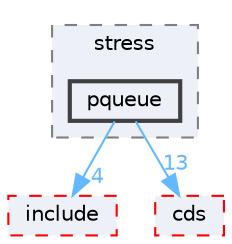 digraph "external/libcds/test/stress/pqueue"
{
 // LATEX_PDF_SIZE
  bgcolor="transparent";
  edge [fontname=Helvetica,fontsize=10,labelfontname=Helvetica,labelfontsize=10];
  node [fontname=Helvetica,fontsize=10,shape=box,height=0.2,width=0.4];
  compound=true
  subgraph clusterdir_9f5f38d12d77b88ddd9d791ef824d27f {
    graph [ bgcolor="#edf0f7", pencolor="grey50", label="stress", fontname=Helvetica,fontsize=10 style="filled,dashed", URL="dir_9f5f38d12d77b88ddd9d791ef824d27f.html",tooltip=""]
  dir_80369522132a1c926e652721396aa97d [label="pqueue", fillcolor="#edf0f7", color="grey25", style="filled,bold", URL="dir_80369522132a1c926e652721396aa97d.html",tooltip=""];
  }
  dir_e8e86015120c09f6a7f42026ab4ce0a2 [label="include", fillcolor="#edf0f7", color="red", style="filled,dashed", URL="dir_e8e86015120c09f6a7f42026ab4ce0a2.html",tooltip=""];
  dir_fcf032bbf40cb4a20f944ac15896063c [label="cds", fillcolor="#edf0f7", color="red", style="filled,dashed", URL="dir_fcf032bbf40cb4a20f944ac15896063c.html",tooltip=""];
  dir_80369522132a1c926e652721396aa97d->dir_e8e86015120c09f6a7f42026ab4ce0a2 [headlabel="4", labeldistance=1.5 headhref="dir_000562_000382.html" href="dir_000562_000382.html" color="steelblue1" fontcolor="steelblue1"];
  dir_80369522132a1c926e652721396aa97d->dir_fcf032bbf40cb4a20f944ac15896063c [headlabel="13", labeldistance=1.5 headhref="dir_000562_000111.html" href="dir_000562_000111.html" color="steelblue1" fontcolor="steelblue1"];
}
